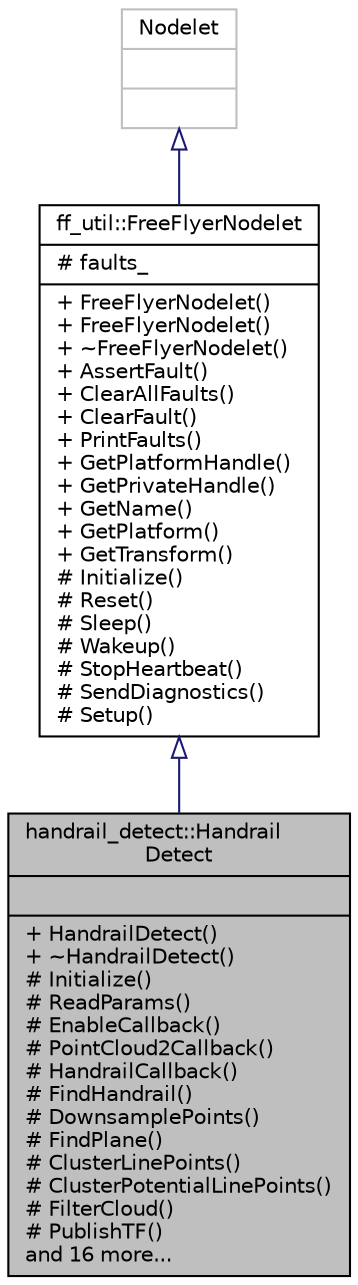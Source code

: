 digraph "handrail_detect::HandrailDetect"
{
 // LATEX_PDF_SIZE
  edge [fontname="Helvetica",fontsize="10",labelfontname="Helvetica",labelfontsize="10"];
  node [fontname="Helvetica",fontsize="10",shape=record];
  Node1 [label="{handrail_detect::Handrail\lDetect\n||+ HandrailDetect()\l+ ~HandrailDetect()\l# Initialize()\l# ReadParams()\l# EnableCallback()\l# PointCloud2Callback()\l# HandrailCallback()\l# FindHandrail()\l# DownsamplePoints()\l# FindPlane()\l# ClusterLinePoints()\l# ClusterPotentialLinePoints()\l# FilterCloud()\l# PublishTF()\land 16 more...\l}",height=0.2,width=0.4,color="black", fillcolor="grey75", style="filled", fontcolor="black",tooltip=" "];
  Node2 -> Node1 [dir="back",color="midnightblue",fontsize="10",style="solid",arrowtail="onormal",fontname="Helvetica"];
  Node2 [label="{ff_util::FreeFlyerNodelet\n|# faults_\l|+ FreeFlyerNodelet()\l+ FreeFlyerNodelet()\l+ ~FreeFlyerNodelet()\l+ AssertFault()\l+ ClearAllFaults()\l+ ClearFault()\l+ PrintFaults()\l+ GetPlatformHandle()\l+ GetPrivateHandle()\l+ GetName()\l+ GetPlatform()\l+ GetTransform()\l# Initialize()\l# Reset()\l# Sleep()\l# Wakeup()\l# StopHeartbeat()\l# SendDiagnostics()\l# Setup()\l}",height=0.2,width=0.4,color="black", fillcolor="white", style="filled",URL="$classff__util_1_1FreeFlyerNodelet.html",tooltip=" "];
  Node3 -> Node2 [dir="back",color="midnightblue",fontsize="10",style="solid",arrowtail="onormal",fontname="Helvetica"];
  Node3 [label="{Nodelet\n||}",height=0.2,width=0.4,color="grey75", fillcolor="white", style="filled",tooltip=" "];
}

